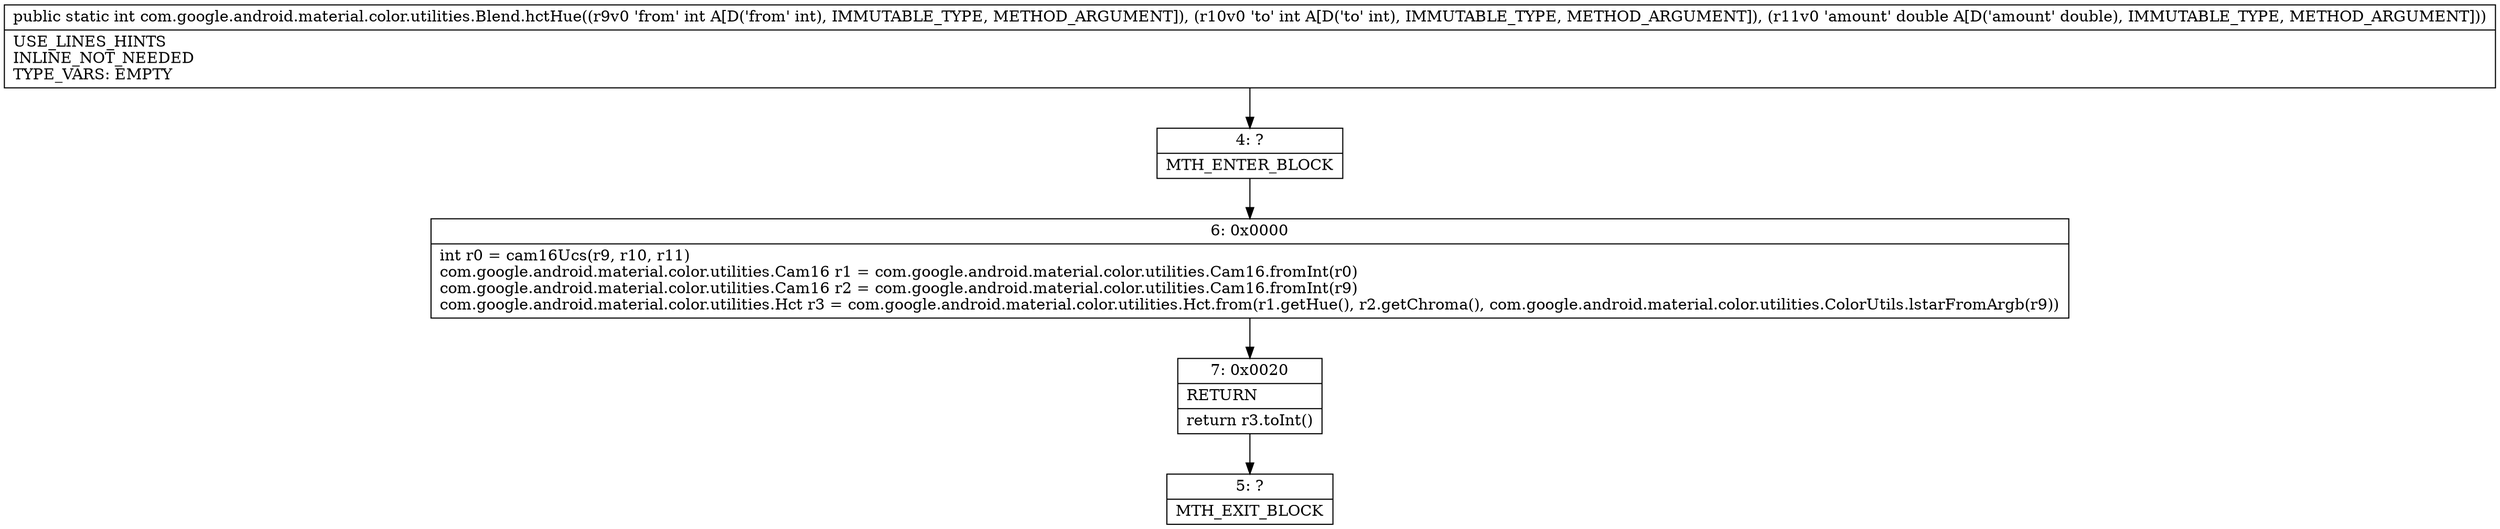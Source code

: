 digraph "CFG forcom.google.android.material.color.utilities.Blend.hctHue(IID)I" {
Node_4 [shape=record,label="{4\:\ ?|MTH_ENTER_BLOCK\l}"];
Node_6 [shape=record,label="{6\:\ 0x0000|int r0 = cam16Ucs(r9, r10, r11)\lcom.google.android.material.color.utilities.Cam16 r1 = com.google.android.material.color.utilities.Cam16.fromInt(r0)\lcom.google.android.material.color.utilities.Cam16 r2 = com.google.android.material.color.utilities.Cam16.fromInt(r9)\lcom.google.android.material.color.utilities.Hct r3 = com.google.android.material.color.utilities.Hct.from(r1.getHue(), r2.getChroma(), com.google.android.material.color.utilities.ColorUtils.lstarFromArgb(r9))\l}"];
Node_7 [shape=record,label="{7\:\ 0x0020|RETURN\l|return r3.toInt()\l}"];
Node_5 [shape=record,label="{5\:\ ?|MTH_EXIT_BLOCK\l}"];
MethodNode[shape=record,label="{public static int com.google.android.material.color.utilities.Blend.hctHue((r9v0 'from' int A[D('from' int), IMMUTABLE_TYPE, METHOD_ARGUMENT]), (r10v0 'to' int A[D('to' int), IMMUTABLE_TYPE, METHOD_ARGUMENT]), (r11v0 'amount' double A[D('amount' double), IMMUTABLE_TYPE, METHOD_ARGUMENT]))  | USE_LINES_HINTS\lINLINE_NOT_NEEDED\lTYPE_VARS: EMPTY\l}"];
MethodNode -> Node_4;Node_4 -> Node_6;
Node_6 -> Node_7;
Node_7 -> Node_5;
}

